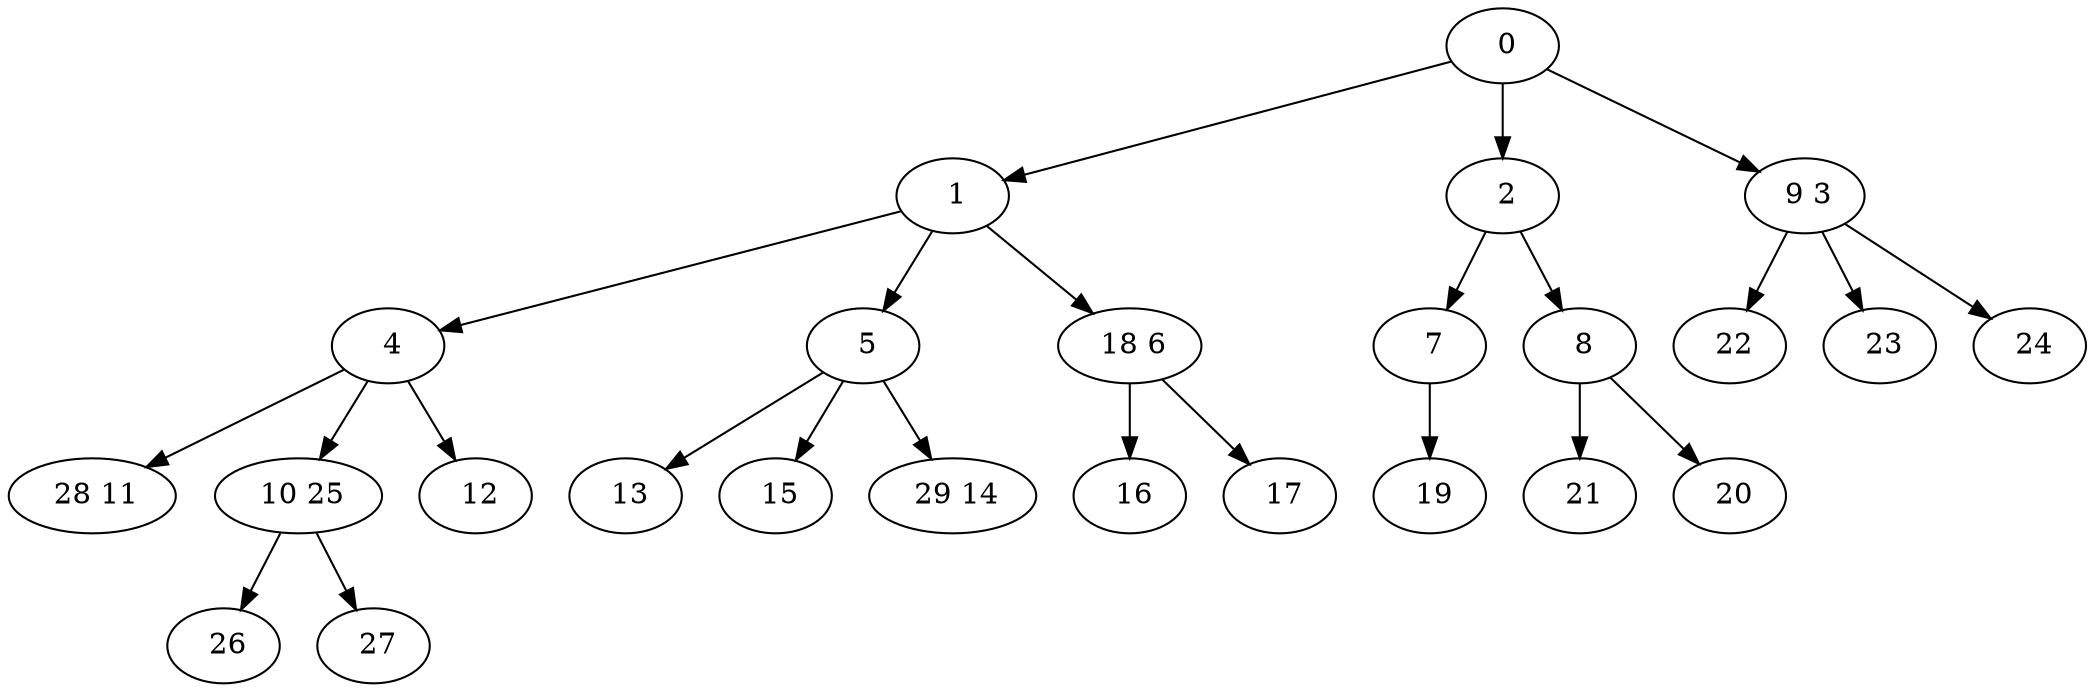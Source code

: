 digraph mytree {
" 0" -> " 1";
" 0" -> " 2";
" 0" -> " 9 3";
" 1" -> " 4";
" 1" -> " 5";
" 1" -> " 18 6";
" 2" -> " 7";
" 2" -> " 8";
" 9 3" -> " 22";
" 9 3" -> " 23";
" 9 3" -> " 24";
" 4" -> " 28 11";
" 4" -> " 10 25";
" 4" -> " 12";
" 5" -> " 13";
" 5" -> " 15";
" 5" -> " 29 14";
" 18 6" -> " 16";
" 18 6" -> " 17";
" 28 11";
" 7" -> " 19";
" 8" -> " 21";
" 8" -> " 20";
" 10 25" -> " 26";
" 10 25" -> " 27";
" 12";
" 13";
" 15";
" 29 14";
" 19";
" 21";
" 26";
" 27";
" 16";
" 17";
" 22";
" 23";
" 24";
" 20";
}
